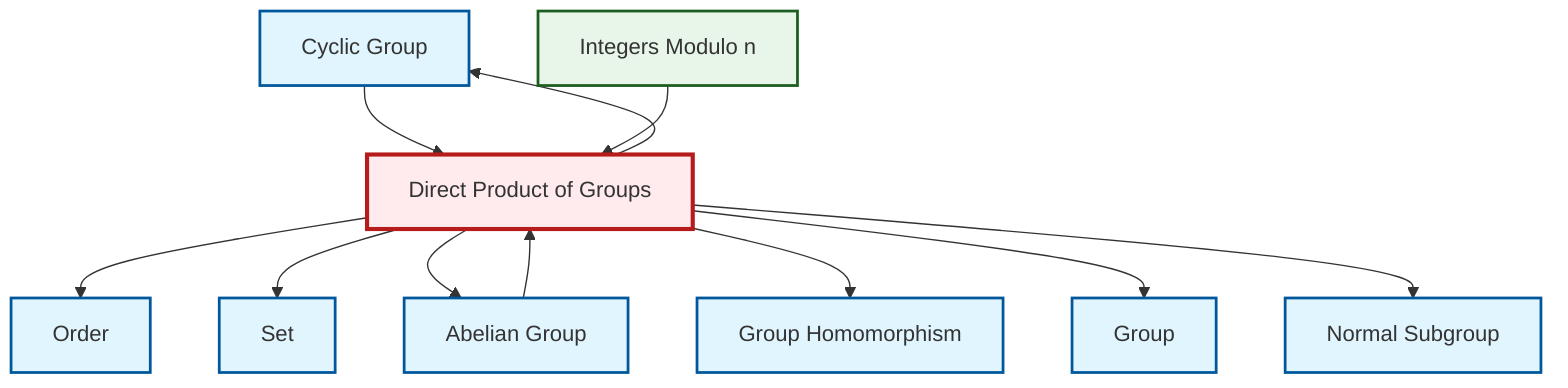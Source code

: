 graph TD
    classDef definition fill:#e1f5fe,stroke:#01579b,stroke-width:2px
    classDef theorem fill:#f3e5f5,stroke:#4a148c,stroke-width:2px
    classDef axiom fill:#fff3e0,stroke:#e65100,stroke-width:2px
    classDef example fill:#e8f5e9,stroke:#1b5e20,stroke-width:2px
    classDef current fill:#ffebee,stroke:#b71c1c,stroke-width:3px
    def-cyclic-group["Cyclic Group"]:::definition
    def-group["Group"]:::definition
    def-order["Order"]:::definition
    def-normal-subgroup["Normal Subgroup"]:::definition
    def-homomorphism["Group Homomorphism"]:::definition
    ex-quotient-integers-mod-n["Integers Modulo n"]:::example
    def-set["Set"]:::definition
    def-direct-product["Direct Product of Groups"]:::definition
    def-abelian-group["Abelian Group"]:::definition
    def-abelian-group --> def-direct-product
    def-direct-product --> def-order
    def-cyclic-group --> def-direct-product
    def-direct-product --> def-set
    def-direct-product --> def-abelian-group
    def-direct-product --> def-homomorphism
    def-direct-product --> def-cyclic-group
    def-direct-product --> def-group
    def-direct-product --> def-normal-subgroup
    ex-quotient-integers-mod-n --> def-direct-product
    class def-direct-product current